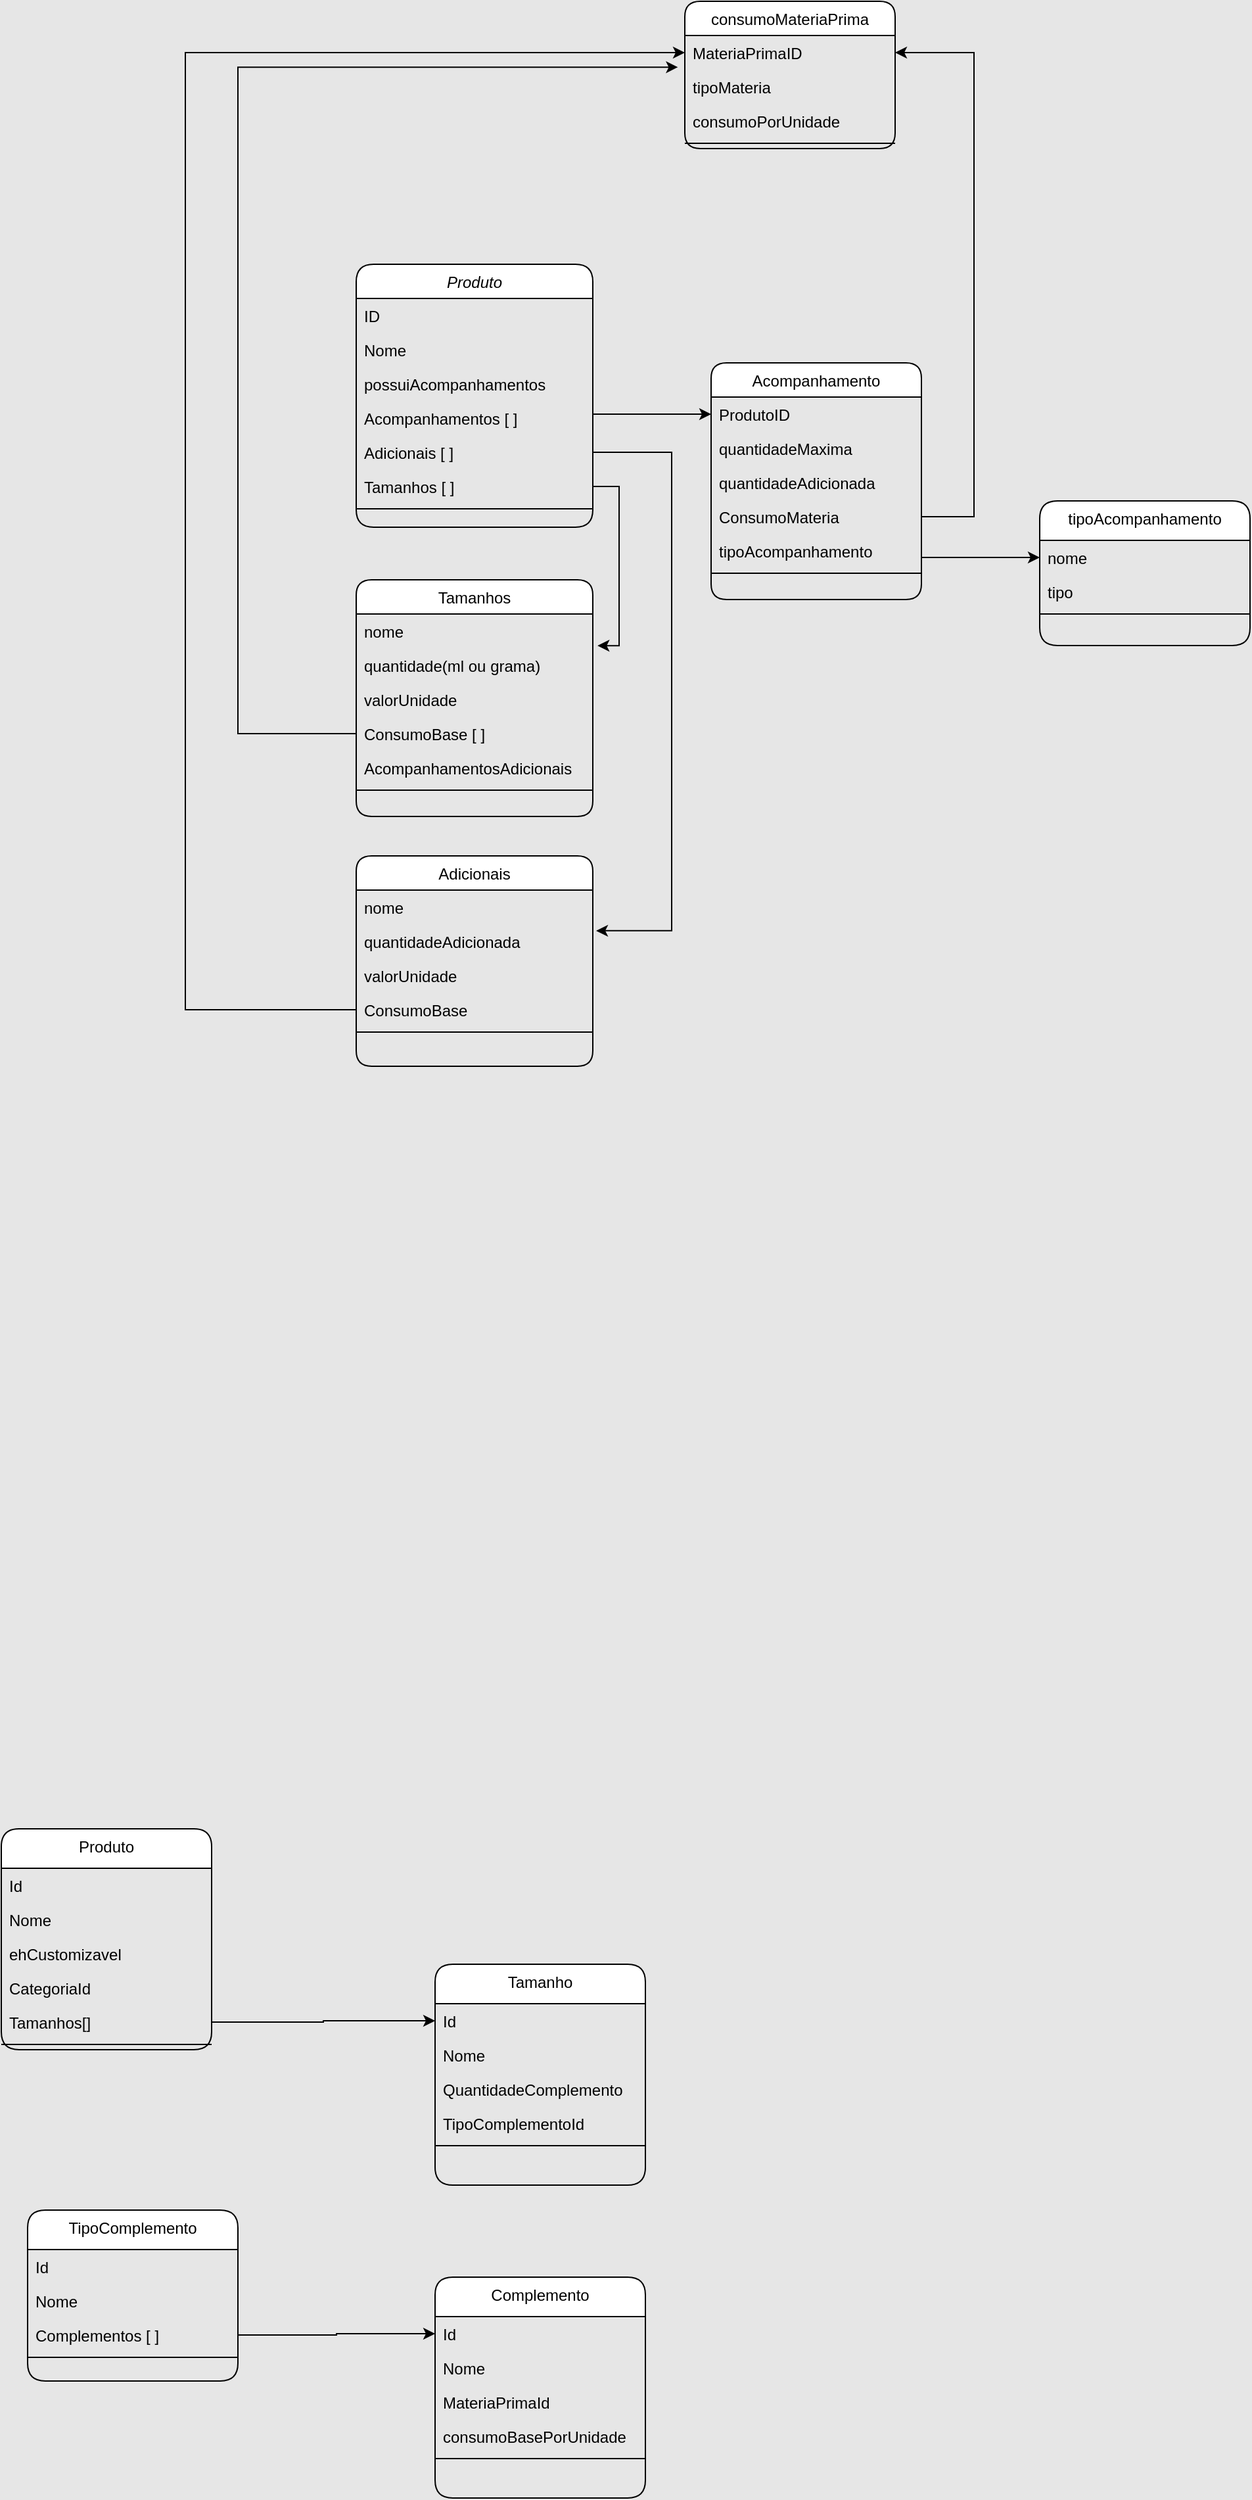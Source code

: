 <mxfile version="22.1.5" type="github">
  <diagram id="C5RBs43oDa-KdzZeNtuy" name="Page-1">
    <mxGraphModel dx="2222" dy="1821" grid="1" gridSize="10" guides="1" tooltips="1" connect="1" arrows="1" fold="1" page="1" pageScale="1" pageWidth="827" pageHeight="1169" background="#E6E6E6" math="0" shadow="0">
      <root>
        <mxCell id="WIyWlLk6GJQsqaUBKTNV-0" />
        <mxCell id="WIyWlLk6GJQsqaUBKTNV-1" parent="WIyWlLk6GJQsqaUBKTNV-0" />
        <mxCell id="zkfFHV4jXpPFQw0GAbJ--0" value="Produto" style="swimlane;fontStyle=2;align=center;verticalAlign=top;childLayout=stackLayout;horizontal=1;startSize=26;horizontalStack=0;resizeParent=1;resizeLast=0;collapsible=1;marginBottom=0;rounded=1;shadow=0;strokeWidth=1;labelBackgroundColor=none;arcSize=17;" parent="WIyWlLk6GJQsqaUBKTNV-1" vertex="1">
          <mxGeometry x="220" y="150" width="180" height="200" as="geometry">
            <mxRectangle x="230" y="140" width="160" height="26" as="alternateBounds" />
          </mxGeometry>
        </mxCell>
        <mxCell id="zkfFHV4jXpPFQw0GAbJ--1" value="ID" style="text;align=left;verticalAlign=top;spacingLeft=4;spacingRight=4;overflow=hidden;rotatable=0;points=[[0,0.5],[1,0.5]];portConstraint=eastwest;labelBackgroundColor=none;rounded=1;" parent="zkfFHV4jXpPFQw0GAbJ--0" vertex="1">
          <mxGeometry y="26" width="180" height="26" as="geometry" />
        </mxCell>
        <mxCell id="zkfFHV4jXpPFQw0GAbJ--2" value="Nome" style="text;align=left;verticalAlign=top;spacingLeft=4;spacingRight=4;overflow=hidden;rotatable=0;points=[[0,0.5],[1,0.5]];portConstraint=eastwest;rounded=1;shadow=0;html=0;labelBackgroundColor=none;" parent="zkfFHV4jXpPFQw0GAbJ--0" vertex="1">
          <mxGeometry y="52" width="180" height="26" as="geometry" />
        </mxCell>
        <mxCell id="zkfFHV4jXpPFQw0GAbJ--3" value="possuiAcompanhamentos" style="text;align=left;verticalAlign=top;spacingLeft=4;spacingRight=4;overflow=hidden;rotatable=0;points=[[0,0.5],[1,0.5]];portConstraint=eastwest;rounded=1;shadow=0;html=0;labelBackgroundColor=none;" parent="zkfFHV4jXpPFQw0GAbJ--0" vertex="1">
          <mxGeometry y="78" width="180" height="26" as="geometry" />
        </mxCell>
        <mxCell id="Zi1HlSF7jh2AGgEnMVFN-1" value="Acompanhamentos [ ]" style="text;align=left;verticalAlign=top;spacingLeft=4;spacingRight=4;overflow=hidden;rotatable=0;points=[[0,0.5],[1,0.5]];portConstraint=eastwest;rounded=1;shadow=0;html=0;labelBackgroundColor=none;" parent="zkfFHV4jXpPFQw0GAbJ--0" vertex="1">
          <mxGeometry y="104" width="180" height="26" as="geometry" />
        </mxCell>
        <mxCell id="Zi1HlSF7jh2AGgEnMVFN-45" value="Adicionais [ ]" style="text;align=left;verticalAlign=top;spacingLeft=4;spacingRight=4;overflow=hidden;rotatable=0;points=[[0,0.5],[1,0.5]];portConstraint=eastwest;rounded=1;shadow=0;html=0;labelBackgroundColor=none;" parent="zkfFHV4jXpPFQw0GAbJ--0" vertex="1">
          <mxGeometry y="130" width="180" height="26" as="geometry" />
        </mxCell>
        <mxCell id="Zi1HlSF7jh2AGgEnMVFN-2" value="Tamanhos [ ]" style="text;align=left;verticalAlign=top;spacingLeft=4;spacingRight=4;overflow=hidden;rotatable=0;points=[[0,0.5],[1,0.5]];portConstraint=eastwest;rounded=1;shadow=0;html=0;labelBackgroundColor=none;" parent="zkfFHV4jXpPFQw0GAbJ--0" vertex="1">
          <mxGeometry y="156" width="180" height="26" as="geometry" />
        </mxCell>
        <mxCell id="zkfFHV4jXpPFQw0GAbJ--4" value="" style="line;html=1;strokeWidth=1;align=left;verticalAlign=middle;spacingTop=-1;spacingLeft=3;spacingRight=3;rotatable=0;labelPosition=right;points=[];portConstraint=eastwest;labelBackgroundColor=none;rounded=1;" parent="zkfFHV4jXpPFQw0GAbJ--0" vertex="1">
          <mxGeometry y="182" width="180" height="8" as="geometry" />
        </mxCell>
        <mxCell id="zkfFHV4jXpPFQw0GAbJ--6" value="Tamanhos" style="swimlane;fontStyle=0;align=center;verticalAlign=top;childLayout=stackLayout;horizontal=1;startSize=26;horizontalStack=0;resizeParent=1;resizeLast=0;collapsible=1;marginBottom=0;rounded=1;shadow=0;strokeWidth=1;labelBackgroundColor=none;" parent="WIyWlLk6GJQsqaUBKTNV-1" vertex="1">
          <mxGeometry x="220" y="390" width="180" height="180" as="geometry">
            <mxRectangle x="130" y="380" width="160" height="26" as="alternateBounds" />
          </mxGeometry>
        </mxCell>
        <mxCell id="zkfFHV4jXpPFQw0GAbJ--8" value="nome" style="text;align=left;verticalAlign=top;spacingLeft=4;spacingRight=4;overflow=hidden;rotatable=0;points=[[0,0.5],[1,0.5]];portConstraint=eastwest;rounded=1;shadow=0;html=0;labelBackgroundColor=none;" parent="zkfFHV4jXpPFQw0GAbJ--6" vertex="1">
          <mxGeometry y="26" width="180" height="26" as="geometry" />
        </mxCell>
        <mxCell id="zkfFHV4jXpPFQw0GAbJ--7" value="quantidade(ml ou grama)" style="text;align=left;verticalAlign=top;spacingLeft=4;spacingRight=4;overflow=hidden;rotatable=0;points=[[0,0.5],[1,0.5]];portConstraint=eastwest;labelBackgroundColor=none;rounded=1;" parent="zkfFHV4jXpPFQw0GAbJ--6" vertex="1">
          <mxGeometry y="52" width="180" height="26" as="geometry" />
        </mxCell>
        <mxCell id="Zi1HlSF7jh2AGgEnMVFN-30" value="valorUnidade" style="text;align=left;verticalAlign=top;spacingLeft=4;spacingRight=4;overflow=hidden;rotatable=0;points=[[0,0.5],[1,0.5]];portConstraint=eastwest;labelBackgroundColor=none;rounded=1;" parent="zkfFHV4jXpPFQw0GAbJ--6" vertex="1">
          <mxGeometry y="78" width="180" height="26" as="geometry" />
        </mxCell>
        <mxCell id="Zi1HlSF7jh2AGgEnMVFN-31" value="ConsumoBase [ ]" style="text;align=left;verticalAlign=top;spacingLeft=4;spacingRight=4;overflow=hidden;rotatable=0;points=[[0,0.5],[1,0.5]];portConstraint=eastwest;rounded=1;shadow=0;html=0;labelBackgroundColor=none;" parent="zkfFHV4jXpPFQw0GAbJ--6" vertex="1">
          <mxGeometry y="104" width="180" height="26" as="geometry" />
        </mxCell>
        <mxCell id="Zi1HlSF7jh2AGgEnMVFN-34" value="AcompanhamentosAdicionais" style="text;align=left;verticalAlign=top;spacingLeft=4;spacingRight=4;overflow=hidden;rotatable=0;points=[[0,0.5],[1,0.5]];portConstraint=eastwest;rounded=1;shadow=0;html=0;labelBackgroundColor=none;" parent="zkfFHV4jXpPFQw0GAbJ--6" vertex="1">
          <mxGeometry y="130" width="180" height="26" as="geometry" />
        </mxCell>
        <mxCell id="zkfFHV4jXpPFQw0GAbJ--9" value="" style="line;html=1;strokeWidth=1;align=left;verticalAlign=middle;spacingTop=-1;spacingLeft=3;spacingRight=3;rotatable=0;labelPosition=right;points=[];portConstraint=eastwest;labelBackgroundColor=none;rounded=1;" parent="zkfFHV4jXpPFQw0GAbJ--6" vertex="1">
          <mxGeometry y="156" width="180" height="8" as="geometry" />
        </mxCell>
        <mxCell id="zkfFHV4jXpPFQw0GAbJ--17" value="Acompanhamento" style="swimlane;fontStyle=0;align=center;verticalAlign=top;childLayout=stackLayout;horizontal=1;startSize=26;horizontalStack=0;resizeParent=1;resizeLast=0;collapsible=1;marginBottom=0;rounded=1;shadow=0;strokeWidth=1;labelBackgroundColor=none;" parent="WIyWlLk6GJQsqaUBKTNV-1" vertex="1">
          <mxGeometry x="490" y="225" width="160" height="180" as="geometry">
            <mxRectangle x="550" y="140" width="160" height="26" as="alternateBounds" />
          </mxGeometry>
        </mxCell>
        <mxCell id="zkfFHV4jXpPFQw0GAbJ--18" value="ProdutoID" style="text;align=left;verticalAlign=top;spacingLeft=4;spacingRight=4;overflow=hidden;rotatable=0;points=[[0,0.5],[1,0.5]];portConstraint=eastwest;labelBackgroundColor=none;rounded=1;" parent="zkfFHV4jXpPFQw0GAbJ--17" vertex="1">
          <mxGeometry y="26" width="160" height="26" as="geometry" />
        </mxCell>
        <mxCell id="Zi1HlSF7jh2AGgEnMVFN-20" value="quantidadeMaxima" style="text;align=left;verticalAlign=top;spacingLeft=4;spacingRight=4;overflow=hidden;rotatable=0;points=[[0,0.5],[1,0.5]];portConstraint=eastwest;rounded=1;shadow=0;html=0;labelBackgroundColor=none;" parent="zkfFHV4jXpPFQw0GAbJ--17" vertex="1">
          <mxGeometry y="52" width="160" height="26" as="geometry" />
        </mxCell>
        <mxCell id="Zi1HlSF7jh2AGgEnMVFN-21" value="quantidadeAdicionada" style="text;align=left;verticalAlign=top;spacingLeft=4;spacingRight=4;overflow=hidden;rotatable=0;points=[[0,0.5],[1,0.5]];portConstraint=eastwest;rounded=1;shadow=0;html=0;labelBackgroundColor=none;" parent="zkfFHV4jXpPFQw0GAbJ--17" vertex="1">
          <mxGeometry y="78" width="160" height="26" as="geometry" />
        </mxCell>
        <mxCell id="zkfFHV4jXpPFQw0GAbJ--20" value="ConsumoMateria" style="text;align=left;verticalAlign=top;spacingLeft=4;spacingRight=4;overflow=hidden;rotatable=0;points=[[0,0.5],[1,0.5]];portConstraint=eastwest;rounded=1;shadow=0;html=0;labelBackgroundColor=none;" parent="zkfFHV4jXpPFQw0GAbJ--17" vertex="1">
          <mxGeometry y="104" width="160" height="26" as="geometry" />
        </mxCell>
        <mxCell id="zkfFHV4jXpPFQw0GAbJ--21" value="tipoAcompanhamento" style="text;align=left;verticalAlign=top;spacingLeft=4;spacingRight=4;overflow=hidden;rotatable=0;points=[[0,0.5],[1,0.5]];portConstraint=eastwest;rounded=1;shadow=0;html=0;labelBackgroundColor=none;" parent="zkfFHV4jXpPFQw0GAbJ--17" vertex="1">
          <mxGeometry y="130" width="160" height="26" as="geometry" />
        </mxCell>
        <mxCell id="zkfFHV4jXpPFQw0GAbJ--23" value="" style="line;html=1;strokeWidth=1;align=left;verticalAlign=middle;spacingTop=-1;spacingLeft=3;spacingRight=3;rotatable=0;labelPosition=right;points=[];portConstraint=eastwest;labelBackgroundColor=none;rounded=1;" parent="zkfFHV4jXpPFQw0GAbJ--17" vertex="1">
          <mxGeometry y="156" width="160" height="8" as="geometry" />
        </mxCell>
        <mxCell id="Zi1HlSF7jh2AGgEnMVFN-3" value="consumoMateriaPrima" style="swimlane;fontStyle=0;align=center;verticalAlign=top;childLayout=stackLayout;horizontal=1;startSize=26;horizontalStack=0;resizeParent=1;resizeLast=0;collapsible=1;marginBottom=0;rounded=1;shadow=0;strokeWidth=1;labelBackgroundColor=none;" parent="WIyWlLk6GJQsqaUBKTNV-1" vertex="1">
          <mxGeometry x="470" y="-50" width="160" height="112" as="geometry">
            <mxRectangle x="550" y="140" width="160" height="26" as="alternateBounds" />
          </mxGeometry>
        </mxCell>
        <mxCell id="Zi1HlSF7jh2AGgEnMVFN-4" value="MateriaPrimaID" style="text;align=left;verticalAlign=top;spacingLeft=4;spacingRight=4;overflow=hidden;rotatable=0;points=[[0,0.5],[1,0.5]];portConstraint=eastwest;labelBackgroundColor=none;rounded=1;" parent="Zi1HlSF7jh2AGgEnMVFN-3" vertex="1">
          <mxGeometry y="26" width="160" height="26" as="geometry" />
        </mxCell>
        <mxCell id="Zi1HlSF7jh2AGgEnMVFN-43" value="tipoMateria" style="text;align=left;verticalAlign=top;spacingLeft=4;spacingRight=4;overflow=hidden;rotatable=0;points=[[0,0.5],[1,0.5]];portConstraint=eastwest;rounded=1;shadow=0;html=0;labelBackgroundColor=none;" parent="Zi1HlSF7jh2AGgEnMVFN-3" vertex="1">
          <mxGeometry y="52" width="160" height="26" as="geometry" />
        </mxCell>
        <mxCell id="Zi1HlSF7jh2AGgEnMVFN-7" value="consumoPorUnidade" style="text;align=left;verticalAlign=top;spacingLeft=4;spacingRight=4;overflow=hidden;rotatable=0;points=[[0,0.5],[1,0.5]];portConstraint=eastwest;rounded=1;shadow=0;html=0;labelBackgroundColor=none;" parent="Zi1HlSF7jh2AGgEnMVFN-3" vertex="1">
          <mxGeometry y="78" width="160" height="26" as="geometry" />
        </mxCell>
        <mxCell id="Zi1HlSF7jh2AGgEnMVFN-8" value="" style="line;html=1;strokeWidth=1;align=left;verticalAlign=middle;spacingTop=-1;spacingLeft=3;spacingRight=3;rotatable=0;labelPosition=right;points=[];portConstraint=eastwest;labelBackgroundColor=none;rounded=1;" parent="Zi1HlSF7jh2AGgEnMVFN-3" vertex="1">
          <mxGeometry y="104" width="160" height="8" as="geometry" />
        </mxCell>
        <mxCell id="Zi1HlSF7jh2AGgEnMVFN-10" value="tipoAcompanhamento" style="swimlane;fontStyle=0;align=center;verticalAlign=top;childLayout=stackLayout;horizontal=1;startSize=30;horizontalStack=0;resizeParent=1;resizeLast=0;collapsible=1;marginBottom=0;rounded=1;shadow=0;strokeWidth=1;labelBackgroundColor=none;" parent="WIyWlLk6GJQsqaUBKTNV-1" vertex="1">
          <mxGeometry x="740" y="330" width="160" height="110" as="geometry">
            <mxRectangle x="550" y="140" width="160" height="26" as="alternateBounds" />
          </mxGeometry>
        </mxCell>
        <mxCell id="Zi1HlSF7jh2AGgEnMVFN-11" value="nome" style="text;align=left;verticalAlign=top;spacingLeft=4;spacingRight=4;overflow=hidden;rotatable=0;points=[[0,0.5],[1,0.5]];portConstraint=eastwest;labelBackgroundColor=none;rounded=1;" parent="Zi1HlSF7jh2AGgEnMVFN-10" vertex="1">
          <mxGeometry y="30" width="160" height="26" as="geometry" />
        </mxCell>
        <mxCell id="Zi1HlSF7jh2AGgEnMVFN-12" value="tipo" style="text;align=left;verticalAlign=top;spacingLeft=4;spacingRight=4;overflow=hidden;rotatable=0;points=[[0,0.5],[1,0.5]];portConstraint=eastwest;rounded=1;shadow=0;html=0;labelBackgroundColor=none;" parent="Zi1HlSF7jh2AGgEnMVFN-10" vertex="1">
          <mxGeometry y="56" width="160" height="26" as="geometry" />
        </mxCell>
        <mxCell id="Zi1HlSF7jh2AGgEnMVFN-15" value="" style="line;html=1;strokeWidth=1;align=left;verticalAlign=middle;spacingTop=-1;spacingLeft=3;spacingRight=3;rotatable=0;labelPosition=right;points=[];portConstraint=eastwest;labelBackgroundColor=none;rounded=1;" parent="Zi1HlSF7jh2AGgEnMVFN-10" vertex="1">
          <mxGeometry y="82" width="160" height="8" as="geometry" />
        </mxCell>
        <mxCell id="Zi1HlSF7jh2AGgEnMVFN-16" style="edgeStyle=orthogonalEdgeStyle;rounded=0;orthogonalLoop=1;jettySize=auto;html=1;entryX=0;entryY=0.5;entryDx=0;entryDy=0;exitX=1;exitY=0.5;exitDx=0;exitDy=0;" parent="WIyWlLk6GJQsqaUBKTNV-1" source="zkfFHV4jXpPFQw0GAbJ--21" target="Zi1HlSF7jh2AGgEnMVFN-11" edge="1">
          <mxGeometry relative="1" as="geometry">
            <Array as="points">
              <mxPoint x="650" y="373" />
            </Array>
          </mxGeometry>
        </mxCell>
        <mxCell id="Zi1HlSF7jh2AGgEnMVFN-22" style="edgeStyle=orthogonalEdgeStyle;rounded=0;orthogonalLoop=1;jettySize=auto;html=1;entryX=1;entryY=0.5;entryDx=0;entryDy=0;exitX=1;exitY=0.5;exitDx=0;exitDy=0;" parent="WIyWlLk6GJQsqaUBKTNV-1" source="zkfFHV4jXpPFQw0GAbJ--20" target="Zi1HlSF7jh2AGgEnMVFN-4" edge="1">
          <mxGeometry relative="1" as="geometry">
            <Array as="points">
              <mxPoint x="690" y="342" />
              <mxPoint x="690" y="-11" />
            </Array>
          </mxGeometry>
        </mxCell>
        <mxCell id="Zi1HlSF7jh2AGgEnMVFN-23" style="edgeStyle=orthogonalEdgeStyle;rounded=0;orthogonalLoop=1;jettySize=auto;html=1;entryX=0;entryY=0.5;entryDx=0;entryDy=0;" parent="WIyWlLk6GJQsqaUBKTNV-1" source="Zi1HlSF7jh2AGgEnMVFN-1" target="zkfFHV4jXpPFQw0GAbJ--18" edge="1">
          <mxGeometry relative="1" as="geometry">
            <Array as="points">
              <mxPoint x="420" y="264" />
              <mxPoint x="420" y="264" />
            </Array>
          </mxGeometry>
        </mxCell>
        <mxCell id="Zi1HlSF7jh2AGgEnMVFN-36" value="Adicionais" style="swimlane;fontStyle=0;align=center;verticalAlign=top;childLayout=stackLayout;horizontal=1;startSize=26;horizontalStack=0;resizeParent=1;resizeLast=0;collapsible=1;marginBottom=0;rounded=1;shadow=0;strokeWidth=1;labelBackgroundColor=none;" parent="WIyWlLk6GJQsqaUBKTNV-1" vertex="1">
          <mxGeometry x="220" y="600" width="180" height="160" as="geometry">
            <mxRectangle x="130" y="380" width="160" height="26" as="alternateBounds" />
          </mxGeometry>
        </mxCell>
        <mxCell id="Zi1HlSF7jh2AGgEnMVFN-37" value="nome" style="text;align=left;verticalAlign=top;spacingLeft=4;spacingRight=4;overflow=hidden;rotatable=0;points=[[0,0.5],[1,0.5]];portConstraint=eastwest;rounded=1;shadow=0;html=0;labelBackgroundColor=none;" parent="Zi1HlSF7jh2AGgEnMVFN-36" vertex="1">
          <mxGeometry y="26" width="180" height="26" as="geometry" />
        </mxCell>
        <mxCell id="Zi1HlSF7jh2AGgEnMVFN-38" value="quantidadeAdicionada" style="text;align=left;verticalAlign=top;spacingLeft=4;spacingRight=4;overflow=hidden;rotatable=0;points=[[0,0.5],[1,0.5]];portConstraint=eastwest;labelBackgroundColor=none;rounded=1;" parent="Zi1HlSF7jh2AGgEnMVFN-36" vertex="1">
          <mxGeometry y="52" width="180" height="26" as="geometry" />
        </mxCell>
        <mxCell id="Zi1HlSF7jh2AGgEnMVFN-39" value="valorUnidade" style="text;align=left;verticalAlign=top;spacingLeft=4;spacingRight=4;overflow=hidden;rotatable=0;points=[[0,0.5],[1,0.5]];portConstraint=eastwest;labelBackgroundColor=none;rounded=1;" parent="Zi1HlSF7jh2AGgEnMVFN-36" vertex="1">
          <mxGeometry y="78" width="180" height="26" as="geometry" />
        </mxCell>
        <mxCell id="Zi1HlSF7jh2AGgEnMVFN-40" value="ConsumoBase" style="text;align=left;verticalAlign=top;spacingLeft=4;spacingRight=4;overflow=hidden;rotatable=0;points=[[0,0.5],[1,0.5]];portConstraint=eastwest;rounded=1;shadow=0;html=0;labelBackgroundColor=none;" parent="Zi1HlSF7jh2AGgEnMVFN-36" vertex="1">
          <mxGeometry y="104" width="180" height="26" as="geometry" />
        </mxCell>
        <mxCell id="Zi1HlSF7jh2AGgEnMVFN-42" value="" style="line;html=1;strokeWidth=1;align=left;verticalAlign=middle;spacingTop=-1;spacingLeft=3;spacingRight=3;rotatable=0;labelPosition=right;points=[];portConstraint=eastwest;labelBackgroundColor=none;rounded=1;" parent="Zi1HlSF7jh2AGgEnMVFN-36" vertex="1">
          <mxGeometry y="130" width="180" height="8" as="geometry" />
        </mxCell>
        <mxCell id="Zi1HlSF7jh2AGgEnMVFN-47" style="edgeStyle=orthogonalEdgeStyle;rounded=0;orthogonalLoop=1;jettySize=auto;html=1;entryX=1.014;entryY=0.19;entryDx=0;entryDy=0;entryPerimeter=0;" parent="WIyWlLk6GJQsqaUBKTNV-1" source="Zi1HlSF7jh2AGgEnMVFN-45" target="Zi1HlSF7jh2AGgEnMVFN-38" edge="1">
          <mxGeometry relative="1" as="geometry">
            <Array as="points">
              <mxPoint x="460" y="293" />
              <mxPoint x="460" y="657" />
            </Array>
          </mxGeometry>
        </mxCell>
        <mxCell id="Zi1HlSF7jh2AGgEnMVFN-48" style="edgeStyle=orthogonalEdgeStyle;rounded=0;orthogonalLoop=1;jettySize=auto;html=1;entryX=1.02;entryY=-0.073;entryDx=0;entryDy=0;entryPerimeter=0;" parent="WIyWlLk6GJQsqaUBKTNV-1" source="Zi1HlSF7jh2AGgEnMVFN-2" target="zkfFHV4jXpPFQw0GAbJ--7" edge="1">
          <mxGeometry relative="1" as="geometry">
            <Array as="points">
              <mxPoint x="420" y="319" />
              <mxPoint x="420" y="440" />
            </Array>
          </mxGeometry>
        </mxCell>
        <mxCell id="Zi1HlSF7jh2AGgEnMVFN-49" style="edgeStyle=orthogonalEdgeStyle;rounded=0;orthogonalLoop=1;jettySize=auto;html=1;entryX=0;entryY=0.5;entryDx=0;entryDy=0;" parent="WIyWlLk6GJQsqaUBKTNV-1" source="Zi1HlSF7jh2AGgEnMVFN-40" target="Zi1HlSF7jh2AGgEnMVFN-4" edge="1">
          <mxGeometry relative="1" as="geometry">
            <Array as="points">
              <mxPoint x="90" y="717" />
              <mxPoint x="90" y="-11" />
            </Array>
          </mxGeometry>
        </mxCell>
        <mxCell id="Zi1HlSF7jh2AGgEnMVFN-50" style="edgeStyle=orthogonalEdgeStyle;rounded=0;orthogonalLoop=1;jettySize=auto;html=1;entryX=-0.033;entryY=0.927;entryDx=0;entryDy=0;entryPerimeter=0;" parent="WIyWlLk6GJQsqaUBKTNV-1" source="Zi1HlSF7jh2AGgEnMVFN-31" target="Zi1HlSF7jh2AGgEnMVFN-4" edge="1">
          <mxGeometry relative="1" as="geometry">
            <Array as="points">
              <mxPoint x="130" y="507" />
              <mxPoint x="130" />
            </Array>
          </mxGeometry>
        </mxCell>
        <mxCell id="GRpo2zA-wfIF-vDDB3qz-10" value="Produto" style="swimlane;fontStyle=0;align=center;verticalAlign=top;childLayout=stackLayout;horizontal=1;startSize=30;horizontalStack=0;resizeParent=1;resizeLast=0;collapsible=1;marginBottom=0;rounded=1;shadow=0;strokeWidth=1;labelBackgroundColor=none;" vertex="1" parent="WIyWlLk6GJQsqaUBKTNV-1">
          <mxGeometry x="-50" y="1340" width="160" height="168" as="geometry">
            <mxRectangle x="550" y="140" width="160" height="26" as="alternateBounds" />
          </mxGeometry>
        </mxCell>
        <mxCell id="GRpo2zA-wfIF-vDDB3qz-14" value="Id" style="text;align=left;verticalAlign=top;spacingLeft=4;spacingRight=4;overflow=hidden;rotatable=0;points=[[0,0.5],[1,0.5]];portConstraint=eastwest;labelBackgroundColor=none;rounded=1;" vertex="1" parent="GRpo2zA-wfIF-vDDB3qz-10">
          <mxGeometry y="30" width="160" height="26" as="geometry" />
        </mxCell>
        <mxCell id="GRpo2zA-wfIF-vDDB3qz-11" value="Nome" style="text;align=left;verticalAlign=top;spacingLeft=4;spacingRight=4;overflow=hidden;rotatable=0;points=[[0,0.5],[1,0.5]];portConstraint=eastwest;labelBackgroundColor=none;rounded=1;" vertex="1" parent="GRpo2zA-wfIF-vDDB3qz-10">
          <mxGeometry y="56" width="160" height="26" as="geometry" />
        </mxCell>
        <mxCell id="GRpo2zA-wfIF-vDDB3qz-16" value="ehCustomizavel" style="text;align=left;verticalAlign=top;spacingLeft=4;spacingRight=4;overflow=hidden;rotatable=0;points=[[0,0.5],[1,0.5]];portConstraint=eastwest;rounded=1;shadow=0;html=0;labelBackgroundColor=none;" vertex="1" parent="GRpo2zA-wfIF-vDDB3qz-10">
          <mxGeometry y="82" width="160" height="26" as="geometry" />
        </mxCell>
        <mxCell id="GRpo2zA-wfIF-vDDB3qz-12" value="CategoriaId" style="text;align=left;verticalAlign=top;spacingLeft=4;spacingRight=4;overflow=hidden;rotatable=0;points=[[0,0.5],[1,0.5]];portConstraint=eastwest;rounded=1;shadow=0;html=0;labelBackgroundColor=none;" vertex="1" parent="GRpo2zA-wfIF-vDDB3qz-10">
          <mxGeometry y="108" width="160" height="26" as="geometry" />
        </mxCell>
        <mxCell id="GRpo2zA-wfIF-vDDB3qz-15" value="Tamanhos[]" style="text;align=left;verticalAlign=top;spacingLeft=4;spacingRight=4;overflow=hidden;rotatable=0;points=[[0,0.5],[1,0.5]];portConstraint=eastwest;labelBackgroundColor=none;rounded=1;" vertex="1" parent="GRpo2zA-wfIF-vDDB3qz-10">
          <mxGeometry y="134" width="160" height="26" as="geometry" />
        </mxCell>
        <mxCell id="GRpo2zA-wfIF-vDDB3qz-13" value="" style="line;html=1;strokeWidth=1;align=left;verticalAlign=middle;spacingTop=-1;spacingLeft=3;spacingRight=3;rotatable=0;labelPosition=right;points=[];portConstraint=eastwest;labelBackgroundColor=none;rounded=1;" vertex="1" parent="GRpo2zA-wfIF-vDDB3qz-10">
          <mxGeometry y="160" width="160" height="8" as="geometry" />
        </mxCell>
        <mxCell id="GRpo2zA-wfIF-vDDB3qz-17" value="Tamanho" style="swimlane;fontStyle=0;align=center;verticalAlign=top;childLayout=stackLayout;horizontal=1;startSize=30;horizontalStack=0;resizeParent=1;resizeLast=0;collapsible=1;marginBottom=0;rounded=1;shadow=0;strokeWidth=1;labelBackgroundColor=none;" vertex="1" parent="WIyWlLk6GJQsqaUBKTNV-1">
          <mxGeometry x="280" y="1443" width="160" height="168" as="geometry">
            <mxRectangle x="550" y="140" width="160" height="26" as="alternateBounds" />
          </mxGeometry>
        </mxCell>
        <mxCell id="GRpo2zA-wfIF-vDDB3qz-18" value="Id" style="text;align=left;verticalAlign=top;spacingLeft=4;spacingRight=4;overflow=hidden;rotatable=0;points=[[0,0.5],[1,0.5]];portConstraint=eastwest;labelBackgroundColor=none;rounded=1;" vertex="1" parent="GRpo2zA-wfIF-vDDB3qz-17">
          <mxGeometry y="30" width="160" height="26" as="geometry" />
        </mxCell>
        <mxCell id="GRpo2zA-wfIF-vDDB3qz-19" value="Nome" style="text;align=left;verticalAlign=top;spacingLeft=4;spacingRight=4;overflow=hidden;rotatable=0;points=[[0,0.5],[1,0.5]];portConstraint=eastwest;labelBackgroundColor=none;rounded=1;" vertex="1" parent="GRpo2zA-wfIF-vDDB3qz-17">
          <mxGeometry y="56" width="160" height="26" as="geometry" />
        </mxCell>
        <mxCell id="GRpo2zA-wfIF-vDDB3qz-20" value="QuantidadeComplemento&#xa;" style="text;align=left;verticalAlign=top;spacingLeft=4;spacingRight=4;overflow=hidden;rotatable=0;points=[[0,0.5],[1,0.5]];portConstraint=eastwest;rounded=1;shadow=0;html=0;labelBackgroundColor=none;" vertex="1" parent="GRpo2zA-wfIF-vDDB3qz-17">
          <mxGeometry y="82" width="160" height="26" as="geometry" />
        </mxCell>
        <mxCell id="GRpo2zA-wfIF-vDDB3qz-35" value="TipoComplementoId" style="text;align=left;verticalAlign=top;spacingLeft=4;spacingRight=4;overflow=hidden;rotatable=0;points=[[0,0.5],[1,0.5]];portConstraint=eastwest;rounded=1;shadow=0;html=0;labelBackgroundColor=none;" vertex="1" parent="GRpo2zA-wfIF-vDDB3qz-17">
          <mxGeometry y="108" width="160" height="26" as="geometry" />
        </mxCell>
        <mxCell id="GRpo2zA-wfIF-vDDB3qz-23" value="" style="line;html=1;strokeWidth=1;align=left;verticalAlign=middle;spacingTop=-1;spacingLeft=3;spacingRight=3;rotatable=0;labelPosition=right;points=[];portConstraint=eastwest;labelBackgroundColor=none;rounded=1;" vertex="1" parent="GRpo2zA-wfIF-vDDB3qz-17">
          <mxGeometry y="134" width="160" height="8" as="geometry" />
        </mxCell>
        <mxCell id="GRpo2zA-wfIF-vDDB3qz-24" value="Complemento" style="swimlane;fontStyle=0;align=center;verticalAlign=top;childLayout=stackLayout;horizontal=1;startSize=30;horizontalStack=0;resizeParent=1;resizeLast=0;collapsible=1;marginBottom=0;rounded=1;shadow=0;strokeWidth=1;labelBackgroundColor=none;" vertex="1" parent="WIyWlLk6GJQsqaUBKTNV-1">
          <mxGeometry x="280" y="1681" width="160" height="168" as="geometry">
            <mxRectangle x="550" y="140" width="160" height="26" as="alternateBounds" />
          </mxGeometry>
        </mxCell>
        <mxCell id="GRpo2zA-wfIF-vDDB3qz-25" value="Id" style="text;align=left;verticalAlign=top;spacingLeft=4;spacingRight=4;overflow=hidden;rotatable=0;points=[[0,0.5],[1,0.5]];portConstraint=eastwest;labelBackgroundColor=none;rounded=1;" vertex="1" parent="GRpo2zA-wfIF-vDDB3qz-24">
          <mxGeometry y="30" width="160" height="26" as="geometry" />
        </mxCell>
        <mxCell id="GRpo2zA-wfIF-vDDB3qz-26" value="Nome" style="text;align=left;verticalAlign=top;spacingLeft=4;spacingRight=4;overflow=hidden;rotatable=0;points=[[0,0.5],[1,0.5]];portConstraint=eastwest;labelBackgroundColor=none;rounded=1;" vertex="1" parent="GRpo2zA-wfIF-vDDB3qz-24">
          <mxGeometry y="56" width="160" height="26" as="geometry" />
        </mxCell>
        <mxCell id="GRpo2zA-wfIF-vDDB3qz-27" value="MateriaPrimaId&#xa;" style="text;align=left;verticalAlign=top;spacingLeft=4;spacingRight=4;overflow=hidden;rotatable=0;points=[[0,0.5],[1,0.5]];portConstraint=eastwest;rounded=1;shadow=0;html=0;labelBackgroundColor=none;" vertex="1" parent="GRpo2zA-wfIF-vDDB3qz-24">
          <mxGeometry y="82" width="160" height="26" as="geometry" />
        </mxCell>
        <mxCell id="GRpo2zA-wfIF-vDDB3qz-34" value="consumoBasePorUnidade" style="text;align=left;verticalAlign=top;spacingLeft=4;spacingRight=4;overflow=hidden;rotatable=0;points=[[0,0.5],[1,0.5]];portConstraint=eastwest;rounded=1;shadow=0;html=0;labelBackgroundColor=none;" vertex="1" parent="GRpo2zA-wfIF-vDDB3qz-24">
          <mxGeometry y="108" width="160" height="26" as="geometry" />
        </mxCell>
        <mxCell id="GRpo2zA-wfIF-vDDB3qz-28" value="" style="line;html=1;strokeWidth=1;align=left;verticalAlign=middle;spacingTop=-1;spacingLeft=3;spacingRight=3;rotatable=0;labelPosition=right;points=[];portConstraint=eastwest;labelBackgroundColor=none;rounded=1;" vertex="1" parent="GRpo2zA-wfIF-vDDB3qz-24">
          <mxGeometry y="134" width="160" height="8" as="geometry" />
        </mxCell>
        <mxCell id="GRpo2zA-wfIF-vDDB3qz-29" value="TipoComplemento" style="swimlane;fontStyle=0;align=center;verticalAlign=top;childLayout=stackLayout;horizontal=1;startSize=30;horizontalStack=0;resizeParent=1;resizeLast=0;collapsible=1;marginBottom=0;rounded=1;shadow=0;strokeWidth=1;labelBackgroundColor=none;" vertex="1" parent="WIyWlLk6GJQsqaUBKTNV-1">
          <mxGeometry x="-30" y="1630" width="160" height="130" as="geometry">
            <mxRectangle x="550" y="140" width="160" height="26" as="alternateBounds" />
          </mxGeometry>
        </mxCell>
        <mxCell id="GRpo2zA-wfIF-vDDB3qz-30" value="Id" style="text;align=left;verticalAlign=top;spacingLeft=4;spacingRight=4;overflow=hidden;rotatable=0;points=[[0,0.5],[1,0.5]];portConstraint=eastwest;labelBackgroundColor=none;rounded=1;" vertex="1" parent="GRpo2zA-wfIF-vDDB3qz-29">
          <mxGeometry y="30" width="160" height="26" as="geometry" />
        </mxCell>
        <mxCell id="GRpo2zA-wfIF-vDDB3qz-31" value="Nome" style="text;align=left;verticalAlign=top;spacingLeft=4;spacingRight=4;overflow=hidden;rotatable=0;points=[[0,0.5],[1,0.5]];portConstraint=eastwest;labelBackgroundColor=none;rounded=1;" vertex="1" parent="GRpo2zA-wfIF-vDDB3qz-29">
          <mxGeometry y="56" width="160" height="26" as="geometry" />
        </mxCell>
        <mxCell id="GRpo2zA-wfIF-vDDB3qz-32" value="Complementos [ ]" style="text;align=left;verticalAlign=top;spacingLeft=4;spacingRight=4;overflow=hidden;rotatable=0;points=[[0,0.5],[1,0.5]];portConstraint=eastwest;rounded=1;shadow=0;html=0;labelBackgroundColor=none;" vertex="1" parent="GRpo2zA-wfIF-vDDB3qz-29">
          <mxGeometry y="82" width="160" height="26" as="geometry" />
        </mxCell>
        <mxCell id="GRpo2zA-wfIF-vDDB3qz-33" value="" style="line;html=1;strokeWidth=1;align=left;verticalAlign=middle;spacingTop=-1;spacingLeft=3;spacingRight=3;rotatable=0;labelPosition=right;points=[];portConstraint=eastwest;labelBackgroundColor=none;rounded=1;" vertex="1" parent="GRpo2zA-wfIF-vDDB3qz-29">
          <mxGeometry y="108" width="160" height="8" as="geometry" />
        </mxCell>
        <mxCell id="GRpo2zA-wfIF-vDDB3qz-36" style="edgeStyle=orthogonalEdgeStyle;rounded=0;orthogonalLoop=1;jettySize=auto;html=1;exitX=1;exitY=0.5;exitDx=0;exitDy=0;entryX=0;entryY=0.5;entryDx=0;entryDy=0;" edge="1" parent="WIyWlLk6GJQsqaUBKTNV-1" source="GRpo2zA-wfIF-vDDB3qz-15" target="GRpo2zA-wfIF-vDDB3qz-18">
          <mxGeometry relative="1" as="geometry" />
        </mxCell>
        <mxCell id="GRpo2zA-wfIF-vDDB3qz-37" style="edgeStyle=orthogonalEdgeStyle;rounded=0;orthogonalLoop=1;jettySize=auto;html=1;entryX=0;entryY=0.5;entryDx=0;entryDy=0;" edge="1" parent="WIyWlLk6GJQsqaUBKTNV-1" source="GRpo2zA-wfIF-vDDB3qz-32" target="GRpo2zA-wfIF-vDDB3qz-25">
          <mxGeometry relative="1" as="geometry" />
        </mxCell>
      </root>
    </mxGraphModel>
  </diagram>
</mxfile>
